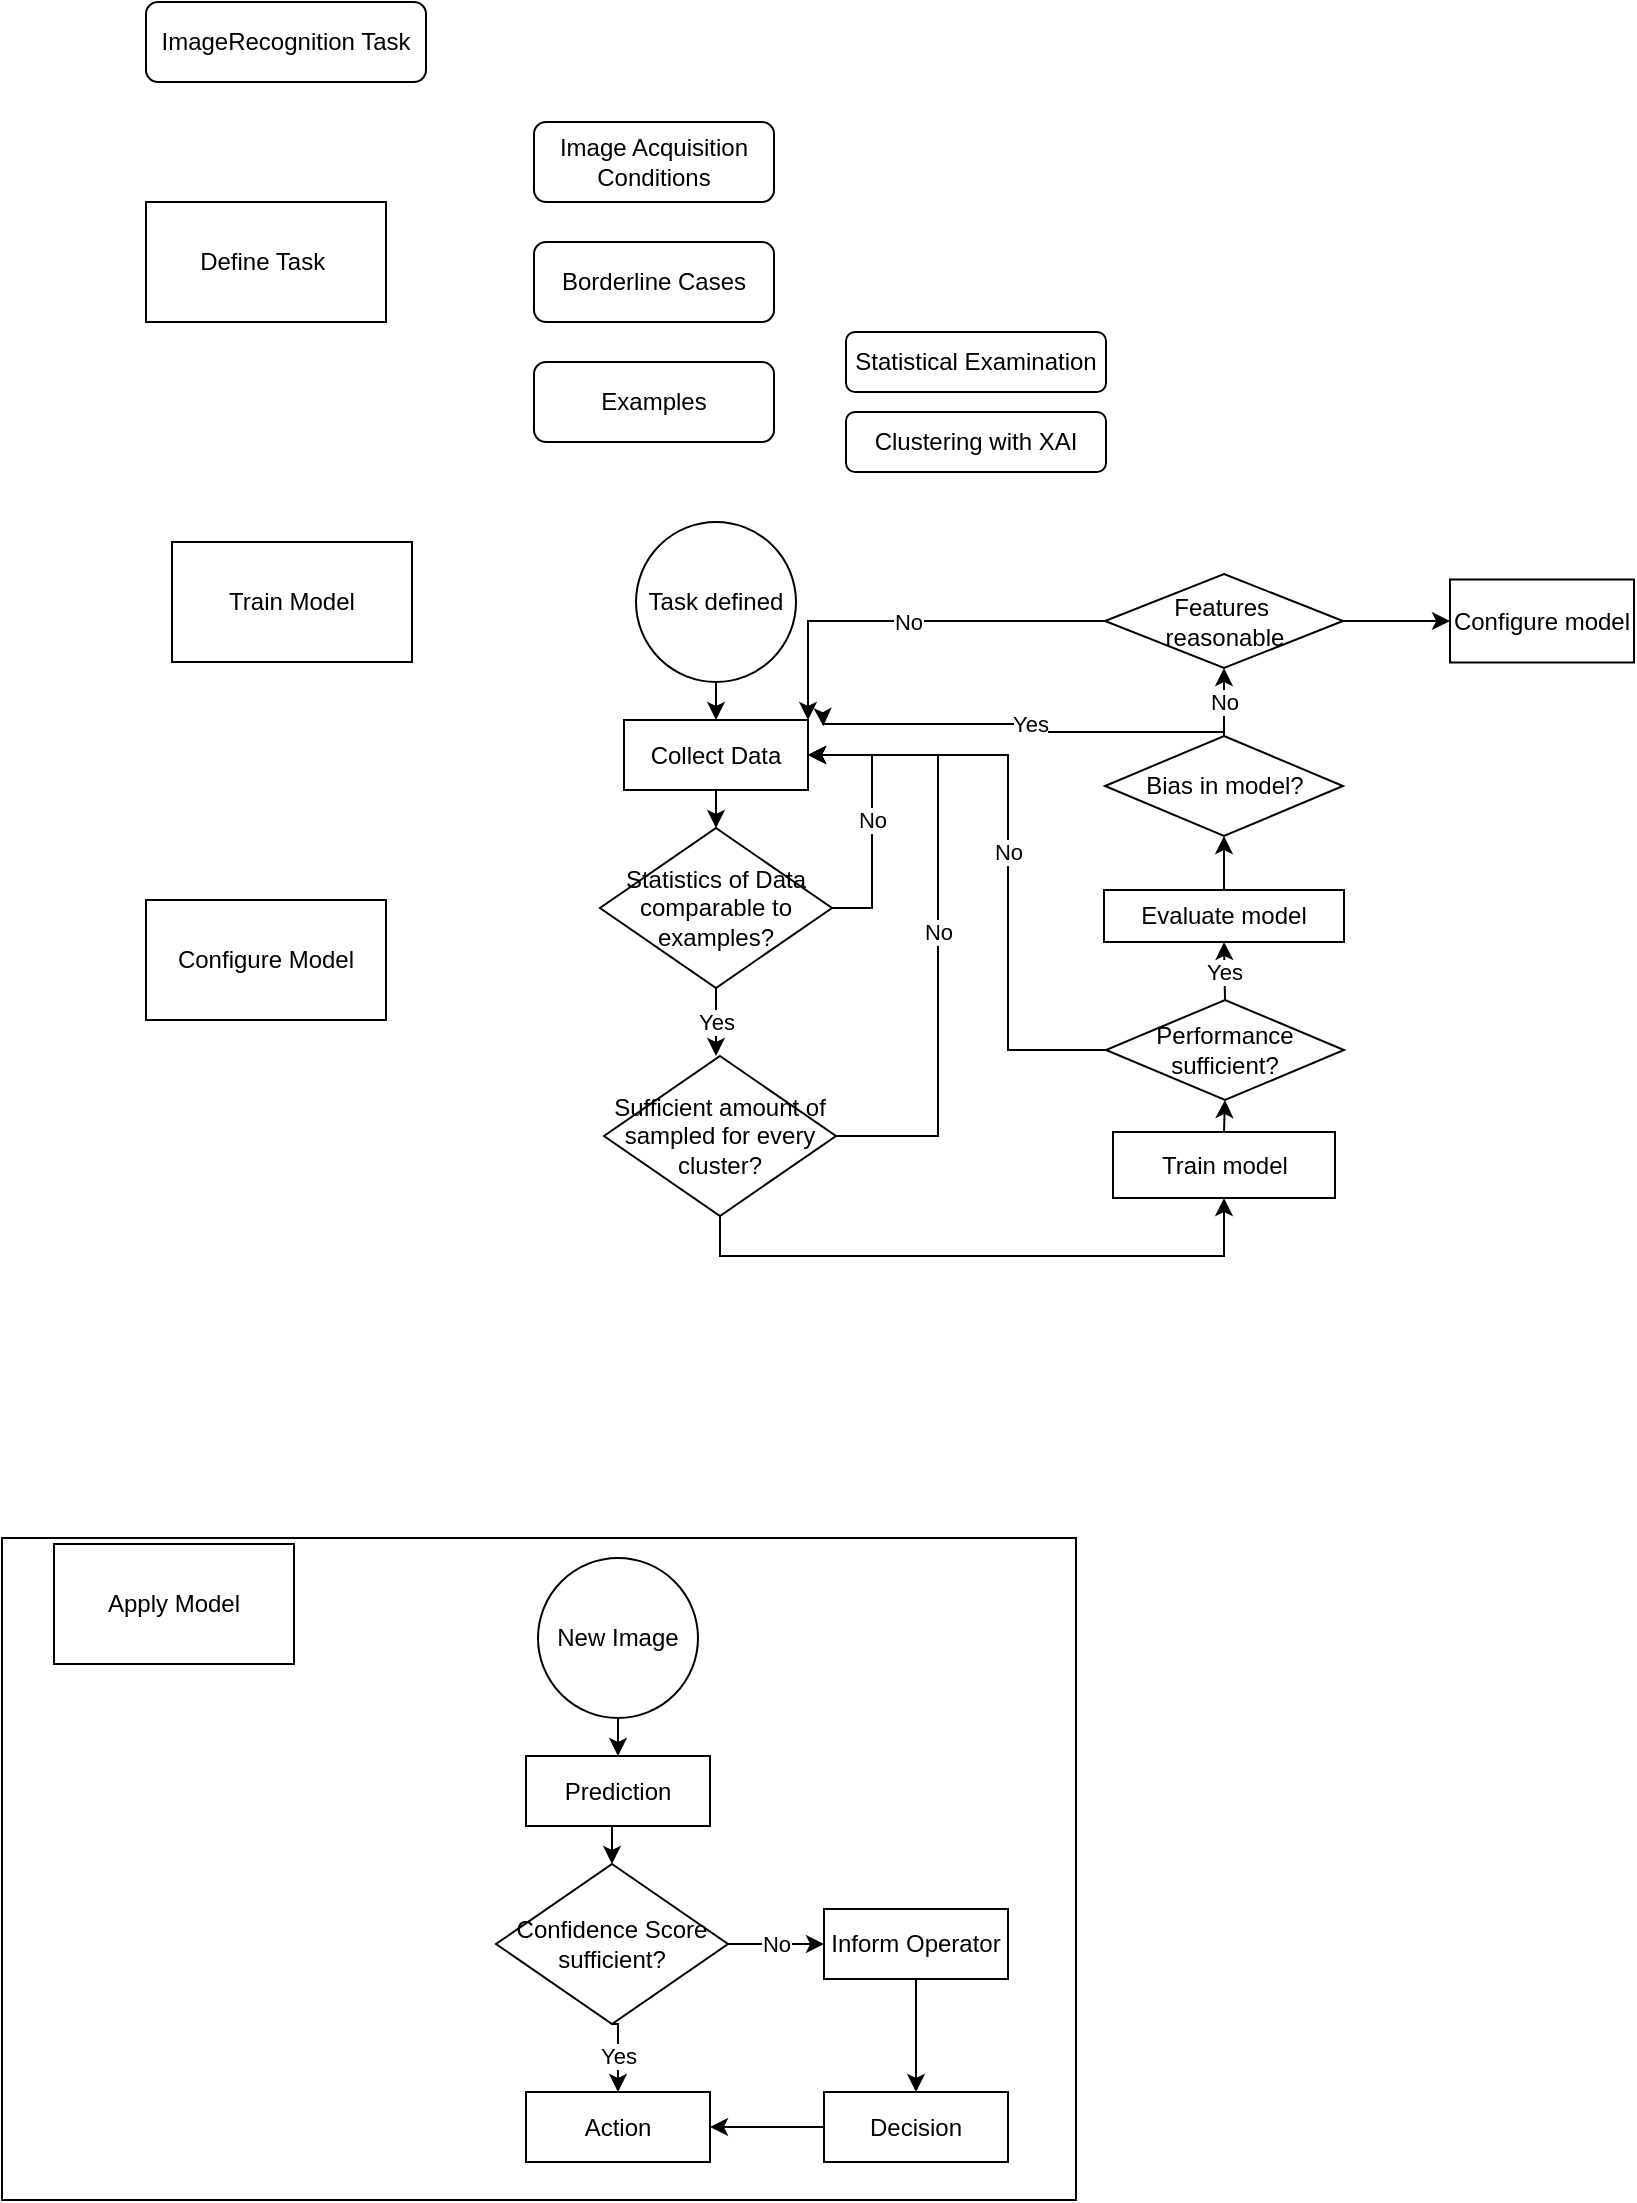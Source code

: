 <mxfile version="24.8.6">
  <diagram id="C5RBs43oDa-KdzZeNtuy" name="Page-1">
    <mxGraphModel dx="786" dy="511" grid="0" gridSize="10" guides="1" tooltips="1" connect="1" arrows="1" fold="1" page="1" pageScale="1" pageWidth="827" pageHeight="1169" math="0" shadow="0">
      <root>
        <mxCell id="WIyWlLk6GJQsqaUBKTNV-0" />
        <mxCell id="WIyWlLk6GJQsqaUBKTNV-1" parent="WIyWlLk6GJQsqaUBKTNV-0" />
        <mxCell id="V6FdQHSJsidJlQXu2uGN-0" value="Define Task&amp;nbsp;" style="rounded=0;whiteSpace=wrap;html=1;" parent="WIyWlLk6GJQsqaUBKTNV-1" vertex="1">
          <mxGeometry x="160" y="170" width="120" height="60" as="geometry" />
        </mxCell>
        <mxCell id="V6FdQHSJsidJlQXu2uGN-4" value="Statistical Examination" style="rounded=1;whiteSpace=wrap;html=1;" parent="WIyWlLk6GJQsqaUBKTNV-1" vertex="1">
          <mxGeometry x="510" y="235" width="130" height="30" as="geometry" />
        </mxCell>
        <mxCell id="V6FdQHSJsidJlQXu2uGN-5" value="Clustering with XAI" style="rounded=1;whiteSpace=wrap;html=1;" parent="WIyWlLk6GJQsqaUBKTNV-1" vertex="1">
          <mxGeometry x="510" y="275" width="130" height="30" as="geometry" />
        </mxCell>
        <mxCell id="V6FdQHSJsidJlQXu2uGN-6" value="Train Model" style="rounded=0;whiteSpace=wrap;html=1;" parent="WIyWlLk6GJQsqaUBKTNV-1" vertex="1">
          <mxGeometry x="173" y="340" width="120" height="60" as="geometry" />
        </mxCell>
        <mxCell id="RzqzO9-HQequwZ4lyPk2-2" value="" style="group" vertex="1" connectable="0" parent="WIyWlLk6GJQsqaUBKTNV-1">
          <mxGeometry x="354" y="130" width="120" height="160" as="geometry" />
        </mxCell>
        <mxCell id="WIyWlLk6GJQsqaUBKTNV-7" value="Image Acquisition Conditions" style="rounded=1;whiteSpace=wrap;html=1;fontSize=12;glass=0;strokeWidth=1;shadow=0;" parent="RzqzO9-HQequwZ4lyPk2-2" vertex="1">
          <mxGeometry width="120" height="40" as="geometry" />
        </mxCell>
        <mxCell id="V6FdQHSJsidJlQXu2uGN-1" value="&lt;div&gt;Examples&lt;/div&gt;" style="rounded=1;whiteSpace=wrap;html=1;fontSize=12;glass=0;strokeWidth=1;shadow=0;" parent="RzqzO9-HQequwZ4lyPk2-2" vertex="1">
          <mxGeometry y="120" width="120" height="40" as="geometry" />
        </mxCell>
        <mxCell id="V6FdQHSJsidJlQXu2uGN-3" value="Borderline Cases" style="rounded=1;whiteSpace=wrap;html=1;fontSize=12;glass=0;strokeWidth=1;shadow=0;" parent="RzqzO9-HQequwZ4lyPk2-2" vertex="1">
          <mxGeometry y="60" width="120" height="40" as="geometry" />
        </mxCell>
        <mxCell id="RzqzO9-HQequwZ4lyPk2-3" value="Configure Model" style="rounded=0;whiteSpace=wrap;html=1;" vertex="1" parent="WIyWlLk6GJQsqaUBKTNV-1">
          <mxGeometry x="160" y="519" width="120" height="60" as="geometry" />
        </mxCell>
        <mxCell id="RzqzO9-HQequwZ4lyPk2-5" value="ImageRecognition Task" style="rounded=1;whiteSpace=wrap;html=1;fontSize=12;glass=0;strokeWidth=1;shadow=0;" vertex="1" parent="WIyWlLk6GJQsqaUBKTNV-1">
          <mxGeometry x="160" y="70" width="140" height="40" as="geometry" />
        </mxCell>
        <mxCell id="RzqzO9-HQequwZ4lyPk2-20" style="edgeStyle=orthogonalEdgeStyle;rounded=0;orthogonalLoop=1;jettySize=auto;html=1;exitX=0.5;exitY=1;exitDx=0;exitDy=0;entryX=0.5;entryY=0;entryDx=0;entryDy=0;" edge="1" parent="WIyWlLk6GJQsqaUBKTNV-1" source="RzqzO9-HQequwZ4lyPk2-21" target="RzqzO9-HQequwZ4lyPk2-23">
          <mxGeometry relative="1" as="geometry" />
        </mxCell>
        <mxCell id="RzqzO9-HQequwZ4lyPk2-21" value="Task defined" style="ellipse;whiteSpace=wrap;html=1;aspect=fixed;" vertex="1" parent="WIyWlLk6GJQsqaUBKTNV-1">
          <mxGeometry x="405" y="330" width="80" height="80" as="geometry" />
        </mxCell>
        <mxCell id="RzqzO9-HQequwZ4lyPk2-22" style="edgeStyle=orthogonalEdgeStyle;rounded=0;orthogonalLoop=1;jettySize=auto;html=1;exitX=0.5;exitY=1;exitDx=0;exitDy=0;entryX=0.5;entryY=0;entryDx=0;entryDy=0;" edge="1" parent="WIyWlLk6GJQsqaUBKTNV-1" source="RzqzO9-HQequwZ4lyPk2-23" target="RzqzO9-HQequwZ4lyPk2-26">
          <mxGeometry relative="1" as="geometry" />
        </mxCell>
        <mxCell id="RzqzO9-HQequwZ4lyPk2-23" value="Collect Data" style="rounded=0;whiteSpace=wrap;html=1;" vertex="1" parent="WIyWlLk6GJQsqaUBKTNV-1">
          <mxGeometry x="399" y="429" width="92" height="35" as="geometry" />
        </mxCell>
        <mxCell id="RzqzO9-HQequwZ4lyPk2-24" value="No" style="edgeStyle=orthogonalEdgeStyle;rounded=0;orthogonalLoop=1;jettySize=auto;html=1;exitX=1;exitY=0.5;exitDx=0;exitDy=0;entryX=1;entryY=0.5;entryDx=0;entryDy=0;" edge="1" parent="WIyWlLk6GJQsqaUBKTNV-1" source="RzqzO9-HQequwZ4lyPk2-26" target="RzqzO9-HQequwZ4lyPk2-23">
          <mxGeometry relative="1" as="geometry">
            <mxPoint x="548" y="523" as="targetPoint" />
          </mxGeometry>
        </mxCell>
        <mxCell id="RzqzO9-HQequwZ4lyPk2-25" value="Yes" style="edgeStyle=orthogonalEdgeStyle;rounded=0;orthogonalLoop=1;jettySize=auto;html=1;exitX=0.5;exitY=1;exitDx=0;exitDy=0;entryX=0.5;entryY=0;entryDx=0;entryDy=0;" edge="1" parent="WIyWlLk6GJQsqaUBKTNV-1" source="RzqzO9-HQequwZ4lyPk2-26">
          <mxGeometry relative="1" as="geometry">
            <mxPoint x="445" y="597" as="targetPoint" />
          </mxGeometry>
        </mxCell>
        <mxCell id="RzqzO9-HQequwZ4lyPk2-26" value="Statistics of Data comparable to examples?" style="rhombus;whiteSpace=wrap;html=1;" vertex="1" parent="WIyWlLk6GJQsqaUBKTNV-1">
          <mxGeometry x="387" y="483" width="116" height="80" as="geometry" />
        </mxCell>
        <mxCell id="RzqzO9-HQequwZ4lyPk2-33" value="" style="group" vertex="1" connectable="0" parent="WIyWlLk6GJQsqaUBKTNV-1">
          <mxGeometry x="88" y="838" width="537" height="331" as="geometry" />
        </mxCell>
        <mxCell id="RzqzO9-HQequwZ4lyPk2-32" value="" style="rounded=0;whiteSpace=wrap;html=1;" vertex="1" parent="RzqzO9-HQequwZ4lyPk2-33">
          <mxGeometry width="537" height="331" as="geometry" />
        </mxCell>
        <mxCell id="RzqzO9-HQequwZ4lyPk2-4" value="Apply Model" style="rounded=0;whiteSpace=wrap;html=1;" vertex="1" parent="RzqzO9-HQequwZ4lyPk2-33">
          <mxGeometry x="26" y="3" width="120" height="60" as="geometry" />
        </mxCell>
        <mxCell id="RzqzO9-HQequwZ4lyPk2-19" style="edgeStyle=orthogonalEdgeStyle;rounded=0;orthogonalLoop=1;jettySize=auto;html=1;exitX=0.5;exitY=1;exitDx=0;exitDy=0;entryX=0.5;entryY=0;entryDx=0;entryDy=0;" edge="1" parent="RzqzO9-HQequwZ4lyPk2-33" source="RzqzO9-HQequwZ4lyPk2-8" target="RzqzO9-HQequwZ4lyPk2-9">
          <mxGeometry relative="1" as="geometry" />
        </mxCell>
        <mxCell id="RzqzO9-HQequwZ4lyPk2-8" value="New Image" style="ellipse;whiteSpace=wrap;html=1;aspect=fixed;" vertex="1" parent="RzqzO9-HQequwZ4lyPk2-33">
          <mxGeometry x="268" y="10" width="80" height="80" as="geometry" />
        </mxCell>
        <mxCell id="RzqzO9-HQequwZ4lyPk2-18" style="edgeStyle=orthogonalEdgeStyle;rounded=0;orthogonalLoop=1;jettySize=auto;html=1;exitX=0.5;exitY=1;exitDx=0;exitDy=0;entryX=0.5;entryY=0;entryDx=0;entryDy=0;" edge="1" parent="RzqzO9-HQequwZ4lyPk2-33" source="RzqzO9-HQequwZ4lyPk2-9" target="RzqzO9-HQequwZ4lyPk2-10">
          <mxGeometry relative="1" as="geometry" />
        </mxCell>
        <mxCell id="RzqzO9-HQequwZ4lyPk2-9" value="Prediction" style="rounded=0;whiteSpace=wrap;html=1;" vertex="1" parent="RzqzO9-HQequwZ4lyPk2-33">
          <mxGeometry x="262" y="109" width="92" height="35" as="geometry" />
        </mxCell>
        <mxCell id="RzqzO9-HQequwZ4lyPk2-14" value="No" style="edgeStyle=orthogonalEdgeStyle;rounded=0;orthogonalLoop=1;jettySize=auto;html=1;exitX=1;exitY=0.5;exitDx=0;exitDy=0;entryX=0;entryY=0.5;entryDx=0;entryDy=0;" edge="1" parent="RzqzO9-HQequwZ4lyPk2-33" source="RzqzO9-HQequwZ4lyPk2-10" target="RzqzO9-HQequwZ4lyPk2-12">
          <mxGeometry relative="1" as="geometry" />
        </mxCell>
        <mxCell id="RzqzO9-HQequwZ4lyPk2-15" value="Yes" style="edgeStyle=orthogonalEdgeStyle;rounded=0;orthogonalLoop=1;jettySize=auto;html=1;exitX=0.5;exitY=1;exitDx=0;exitDy=0;entryX=0.5;entryY=0;entryDx=0;entryDy=0;" edge="1" parent="RzqzO9-HQequwZ4lyPk2-33" source="RzqzO9-HQequwZ4lyPk2-10" target="RzqzO9-HQequwZ4lyPk2-11">
          <mxGeometry relative="1" as="geometry" />
        </mxCell>
        <mxCell id="RzqzO9-HQequwZ4lyPk2-10" value="Confidence Score sufficient?" style="rhombus;whiteSpace=wrap;html=1;" vertex="1" parent="RzqzO9-HQequwZ4lyPk2-33">
          <mxGeometry x="247" y="163" width="116" height="80" as="geometry" />
        </mxCell>
        <mxCell id="RzqzO9-HQequwZ4lyPk2-11" value="Action" style="rounded=0;whiteSpace=wrap;html=1;" vertex="1" parent="RzqzO9-HQequwZ4lyPk2-33">
          <mxGeometry x="262" y="277" width="92" height="35" as="geometry" />
        </mxCell>
        <mxCell id="RzqzO9-HQequwZ4lyPk2-16" style="edgeStyle=orthogonalEdgeStyle;rounded=0;orthogonalLoop=1;jettySize=auto;html=1;exitX=0.5;exitY=1;exitDx=0;exitDy=0;entryX=0.5;entryY=0;entryDx=0;entryDy=0;" edge="1" parent="RzqzO9-HQequwZ4lyPk2-33" source="RzqzO9-HQequwZ4lyPk2-12" target="RzqzO9-HQequwZ4lyPk2-13">
          <mxGeometry relative="1" as="geometry" />
        </mxCell>
        <mxCell id="RzqzO9-HQequwZ4lyPk2-12" value="Inform Operator" style="rounded=0;whiteSpace=wrap;html=1;" vertex="1" parent="RzqzO9-HQequwZ4lyPk2-33">
          <mxGeometry x="411" y="185.5" width="92" height="35" as="geometry" />
        </mxCell>
        <mxCell id="RzqzO9-HQequwZ4lyPk2-17" style="edgeStyle=orthogonalEdgeStyle;rounded=0;orthogonalLoop=1;jettySize=auto;html=1;exitX=0;exitY=0.5;exitDx=0;exitDy=0;entryX=1;entryY=0.5;entryDx=0;entryDy=0;" edge="1" parent="RzqzO9-HQequwZ4lyPk2-33" source="RzqzO9-HQequwZ4lyPk2-13" target="RzqzO9-HQequwZ4lyPk2-11">
          <mxGeometry relative="1" as="geometry" />
        </mxCell>
        <mxCell id="RzqzO9-HQequwZ4lyPk2-13" value="Decision" style="rounded=0;whiteSpace=wrap;html=1;" vertex="1" parent="RzqzO9-HQequwZ4lyPk2-33">
          <mxGeometry x="411" y="277" width="92" height="35" as="geometry" />
        </mxCell>
        <mxCell id="RzqzO9-HQequwZ4lyPk2-36" value="No" style="edgeStyle=orthogonalEdgeStyle;rounded=0;orthogonalLoop=1;jettySize=auto;html=1;exitX=1;exitY=0.5;exitDx=0;exitDy=0;entryX=1;entryY=0.5;entryDx=0;entryDy=0;" edge="1" parent="WIyWlLk6GJQsqaUBKTNV-1" source="RzqzO9-HQequwZ4lyPk2-34" target="RzqzO9-HQequwZ4lyPk2-23">
          <mxGeometry relative="1" as="geometry">
            <Array as="points">
              <mxPoint x="556" y="637" />
              <mxPoint x="556" y="447" />
            </Array>
          </mxGeometry>
        </mxCell>
        <mxCell id="RzqzO9-HQequwZ4lyPk2-38" style="edgeStyle=orthogonalEdgeStyle;rounded=0;orthogonalLoop=1;jettySize=auto;html=1;exitX=0.5;exitY=1;exitDx=0;exitDy=0;entryX=0.5;entryY=1;entryDx=0;entryDy=0;" edge="1" parent="WIyWlLk6GJQsqaUBKTNV-1" source="RzqzO9-HQequwZ4lyPk2-34" target="RzqzO9-HQequwZ4lyPk2-37">
          <mxGeometry relative="1" as="geometry" />
        </mxCell>
        <mxCell id="RzqzO9-HQequwZ4lyPk2-34" value="Sufficient amount of sampled for every cluster?" style="rhombus;whiteSpace=wrap;html=1;" vertex="1" parent="WIyWlLk6GJQsqaUBKTNV-1">
          <mxGeometry x="389" y="597" width="116" height="80" as="geometry" />
        </mxCell>
        <mxCell id="RzqzO9-HQequwZ4lyPk2-42" style="edgeStyle=orthogonalEdgeStyle;rounded=0;orthogonalLoop=1;jettySize=auto;html=1;exitX=0.5;exitY=0;exitDx=0;exitDy=0;entryX=0.5;entryY=1;entryDx=0;entryDy=0;" edge="1" parent="WIyWlLk6GJQsqaUBKTNV-1" source="RzqzO9-HQequwZ4lyPk2-37" target="RzqzO9-HQequwZ4lyPk2-39">
          <mxGeometry relative="1" as="geometry" />
        </mxCell>
        <mxCell id="RzqzO9-HQequwZ4lyPk2-37" value="Train model" style="rounded=0;whiteSpace=wrap;html=1;" vertex="1" parent="WIyWlLk6GJQsqaUBKTNV-1">
          <mxGeometry x="643.5" y="635" width="111" height="33" as="geometry" />
        </mxCell>
        <mxCell id="RzqzO9-HQequwZ4lyPk2-40" value="No" style="edgeStyle=orthogonalEdgeStyle;rounded=0;orthogonalLoop=1;jettySize=auto;html=1;entryX=1;entryY=0.5;entryDx=0;entryDy=0;exitX=0;exitY=0.5;exitDx=0;exitDy=0;" edge="1" parent="WIyWlLk6GJQsqaUBKTNV-1" source="RzqzO9-HQequwZ4lyPk2-39" target="RzqzO9-HQequwZ4lyPk2-23">
          <mxGeometry relative="1" as="geometry">
            <Array as="points">
              <mxPoint x="591" y="594" />
              <mxPoint x="591" y="447" />
            </Array>
          </mxGeometry>
        </mxCell>
        <mxCell id="RzqzO9-HQequwZ4lyPk2-57" value="Yes" style="edgeStyle=orthogonalEdgeStyle;rounded=0;orthogonalLoop=1;jettySize=auto;html=1;exitX=0.5;exitY=0;exitDx=0;exitDy=0;entryX=0.5;entryY=1;entryDx=0;entryDy=0;" edge="1" parent="WIyWlLk6GJQsqaUBKTNV-1" source="RzqzO9-HQequwZ4lyPk2-39" target="RzqzO9-HQequwZ4lyPk2-43">
          <mxGeometry relative="1" as="geometry" />
        </mxCell>
        <mxCell id="RzqzO9-HQequwZ4lyPk2-39" value="Performance sufficient?" style="rhombus;whiteSpace=wrap;html=1;" vertex="1" parent="WIyWlLk6GJQsqaUBKTNV-1">
          <mxGeometry x="640" y="569" width="119" height="50" as="geometry" />
        </mxCell>
        <mxCell id="RzqzO9-HQequwZ4lyPk2-58" style="edgeStyle=orthogonalEdgeStyle;rounded=0;orthogonalLoop=1;jettySize=auto;html=1;exitX=0.5;exitY=0;exitDx=0;exitDy=0;entryX=0.5;entryY=1;entryDx=0;entryDy=0;" edge="1" parent="WIyWlLk6GJQsqaUBKTNV-1" source="RzqzO9-HQequwZ4lyPk2-43" target="RzqzO9-HQequwZ4lyPk2-45">
          <mxGeometry relative="1" as="geometry" />
        </mxCell>
        <mxCell id="RzqzO9-HQequwZ4lyPk2-43" value="Evaluate model" style="rounded=0;whiteSpace=wrap;html=1;" vertex="1" parent="WIyWlLk6GJQsqaUBKTNV-1">
          <mxGeometry x="639" y="514" width="120" height="26" as="geometry" />
        </mxCell>
        <mxCell id="RzqzO9-HQequwZ4lyPk2-51" value="No" style="edgeStyle=orthogonalEdgeStyle;rounded=0;orthogonalLoop=1;jettySize=auto;html=1;exitX=0.5;exitY=0;exitDx=0;exitDy=0;entryX=0.5;entryY=1;entryDx=0;entryDy=0;" edge="1" parent="WIyWlLk6GJQsqaUBKTNV-1" source="RzqzO9-HQequwZ4lyPk2-45" target="RzqzO9-HQequwZ4lyPk2-48">
          <mxGeometry relative="1" as="geometry" />
        </mxCell>
        <mxCell id="RzqzO9-HQequwZ4lyPk2-45" value="Bias in model?" style="rhombus;whiteSpace=wrap;html=1;" vertex="1" parent="WIyWlLk6GJQsqaUBKTNV-1">
          <mxGeometry x="639.5" y="437" width="119" height="50" as="geometry" />
        </mxCell>
        <mxCell id="RzqzO9-HQequwZ4lyPk2-49" value="No" style="edgeStyle=orthogonalEdgeStyle;rounded=0;orthogonalLoop=1;jettySize=auto;html=1;entryX=1;entryY=0;entryDx=0;entryDy=0;" edge="1" parent="WIyWlLk6GJQsqaUBKTNV-1" source="RzqzO9-HQequwZ4lyPk2-48" target="RzqzO9-HQequwZ4lyPk2-23">
          <mxGeometry relative="1" as="geometry" />
        </mxCell>
        <mxCell id="RzqzO9-HQequwZ4lyPk2-53" value="" style="edgeStyle=orthogonalEdgeStyle;rounded=0;orthogonalLoop=1;jettySize=auto;html=1;" edge="1" parent="WIyWlLk6GJQsqaUBKTNV-1" source="RzqzO9-HQequwZ4lyPk2-48" target="RzqzO9-HQequwZ4lyPk2-52">
          <mxGeometry relative="1" as="geometry" />
        </mxCell>
        <mxCell id="RzqzO9-HQequwZ4lyPk2-48" value="Features&amp;nbsp;&lt;div&gt;reasonable&lt;/div&gt;" style="rhombus;whiteSpace=wrap;html=1;" vertex="1" parent="WIyWlLk6GJQsqaUBKTNV-1">
          <mxGeometry x="639.5" y="356" width="119" height="47" as="geometry" />
        </mxCell>
        <mxCell id="RzqzO9-HQequwZ4lyPk2-50" value="Yes" style="edgeStyle=orthogonalEdgeStyle;rounded=0;orthogonalLoop=1;jettySize=auto;html=1;entryX=1.083;entryY=0.086;entryDx=0;entryDy=0;entryPerimeter=0;" edge="1" parent="WIyWlLk6GJQsqaUBKTNV-1" source="RzqzO9-HQequwZ4lyPk2-45" target="RzqzO9-HQequwZ4lyPk2-23">
          <mxGeometry relative="1" as="geometry">
            <Array as="points">
              <mxPoint x="610" y="435" />
              <mxPoint x="610" y="431" />
            </Array>
          </mxGeometry>
        </mxCell>
        <mxCell id="RzqzO9-HQequwZ4lyPk2-52" value="Configure model" style="whiteSpace=wrap;html=1;" vertex="1" parent="WIyWlLk6GJQsqaUBKTNV-1">
          <mxGeometry x="812" y="358.75" width="92" height="41.5" as="geometry" />
        </mxCell>
      </root>
    </mxGraphModel>
  </diagram>
</mxfile>
